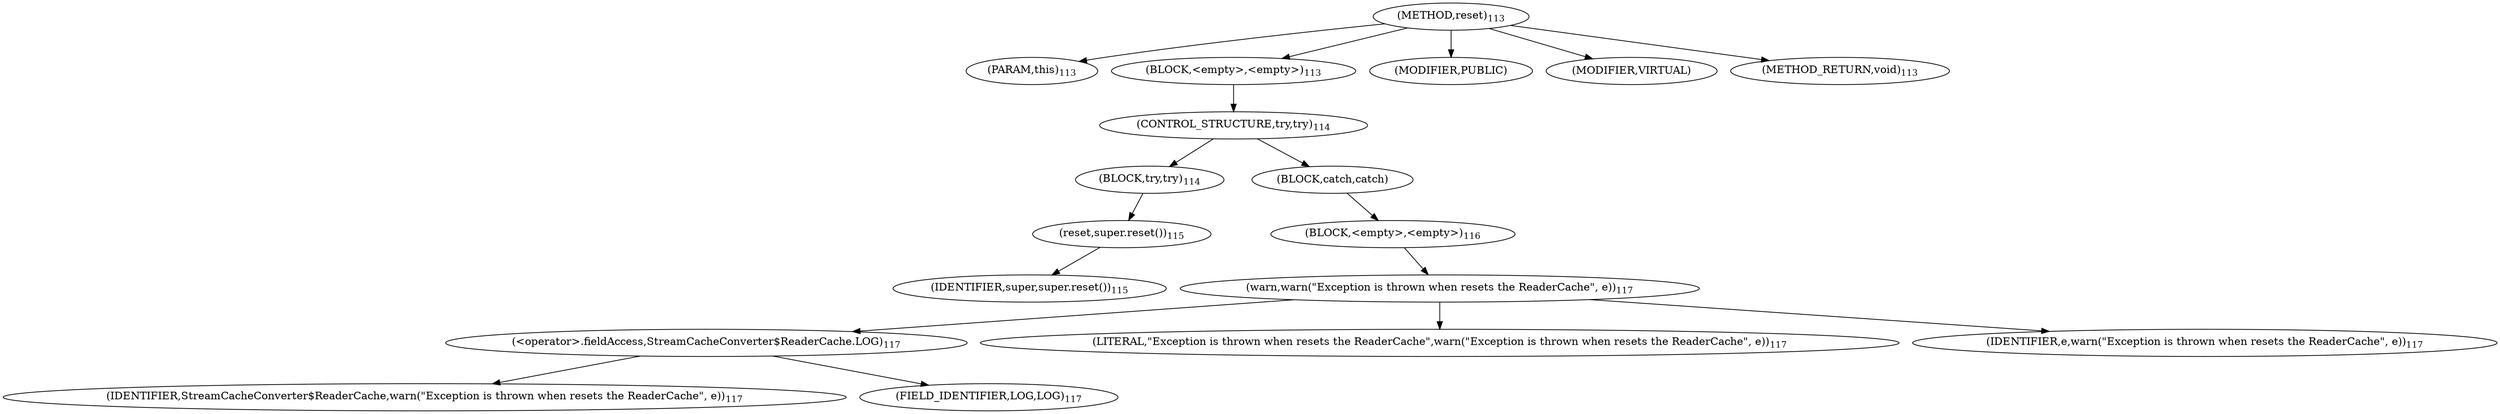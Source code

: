 digraph "reset" {  
"201" [label = <(METHOD,reset)<SUB>113</SUB>> ]
"202" [label = <(PARAM,this)<SUB>113</SUB>> ]
"203" [label = <(BLOCK,&lt;empty&gt;,&lt;empty&gt;)<SUB>113</SUB>> ]
"204" [label = <(CONTROL_STRUCTURE,try,try)<SUB>114</SUB>> ]
"205" [label = <(BLOCK,try,try)<SUB>114</SUB>> ]
"206" [label = <(reset,super.reset())<SUB>115</SUB>> ]
"207" [label = <(IDENTIFIER,super,super.reset())<SUB>115</SUB>> ]
"208" [label = <(BLOCK,catch,catch)> ]
"209" [label = <(BLOCK,&lt;empty&gt;,&lt;empty&gt;)<SUB>116</SUB>> ]
"210" [label = <(warn,warn(&quot;Exception is thrown when resets the ReaderCache&quot;, e))<SUB>117</SUB>> ]
"211" [label = <(&lt;operator&gt;.fieldAccess,StreamCacheConverter$ReaderCache.LOG)<SUB>117</SUB>> ]
"212" [label = <(IDENTIFIER,StreamCacheConverter$ReaderCache,warn(&quot;Exception is thrown when resets the ReaderCache&quot;, e))<SUB>117</SUB>> ]
"213" [label = <(FIELD_IDENTIFIER,LOG,LOG)<SUB>117</SUB>> ]
"214" [label = <(LITERAL,&quot;Exception is thrown when resets the ReaderCache&quot;,warn(&quot;Exception is thrown when resets the ReaderCache&quot;, e))<SUB>117</SUB>> ]
"215" [label = <(IDENTIFIER,e,warn(&quot;Exception is thrown when resets the ReaderCache&quot;, e))<SUB>117</SUB>> ]
"216" [label = <(MODIFIER,PUBLIC)> ]
"217" [label = <(MODIFIER,VIRTUAL)> ]
"218" [label = <(METHOD_RETURN,void)<SUB>113</SUB>> ]
  "201" -> "202" 
  "201" -> "203" 
  "201" -> "216" 
  "201" -> "217" 
  "201" -> "218" 
  "203" -> "204" 
  "204" -> "205" 
  "204" -> "208" 
  "205" -> "206" 
  "206" -> "207" 
  "208" -> "209" 
  "209" -> "210" 
  "210" -> "211" 
  "210" -> "214" 
  "210" -> "215" 
  "211" -> "212" 
  "211" -> "213" 
}
